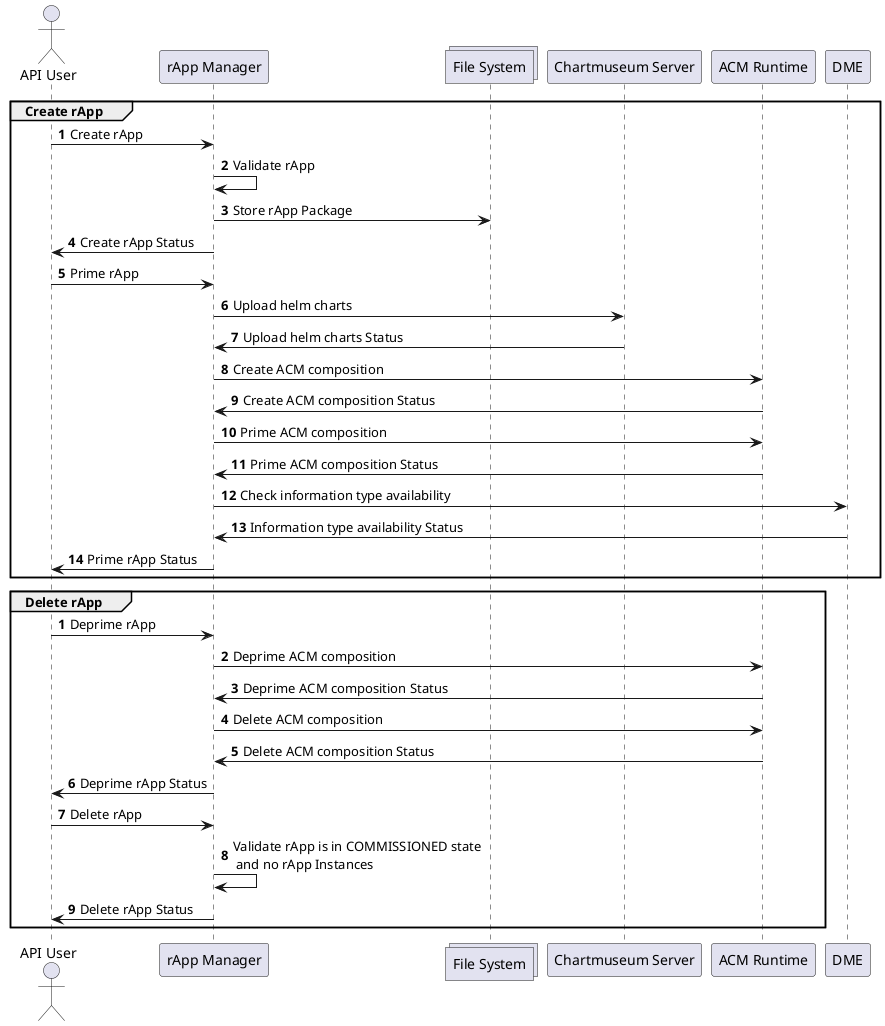 @startuml
autonumber

actor "API User"
participant "rApp Manager"
collections "File System"
participant "Chartmuseum Server"
participant "ACM Runtime"
participant "DME"

group Create rApp
"API User"->"rApp Manager": Create rApp
"rApp Manager"->"rApp Manager": Validate rApp
"rApp Manager"->"File System": Store rApp Package
"rApp Manager"->"API User": Create rApp Status
"API User"->"rApp Manager": Prime rApp
"rApp Manager"->"Chartmuseum Server": Upload helm charts
"Chartmuseum Server"->"rApp Manager": Upload helm charts Status
"rApp Manager"->"ACM Runtime": Create ACM composition
"ACM Runtime"->"rApp Manager": Create ACM composition Status
"rApp Manager"->"ACM Runtime": Prime ACM composition
"ACM Runtime"->"rApp Manager": Prime ACM composition Status
"rApp Manager"->"DME": Check information type availability
"DME"->"rApp Manager": Information type availability Status
"rApp Manager"->"API User": Prime rApp Status
end

autonumber
group Delete rApp
"API User"->"rApp Manager": Deprime rApp
"rApp Manager"->"ACM Runtime": Deprime ACM composition
"ACM Runtime"->"rApp Manager": Deprime ACM composition Status
"rApp Manager"->"ACM Runtime": Delete ACM composition
"ACM Runtime"->"rApp Manager": Delete ACM composition Status
"rApp Manager"->"API User": Deprime rApp Status
"API User"->"rApp Manager": Delete rApp
"rApp Manager"->"rApp Manager": Validate rApp is in COMMISSIONED state \n and no rApp Instances
"rApp Manager"->"API User": Delete rApp Status

end


@enduml